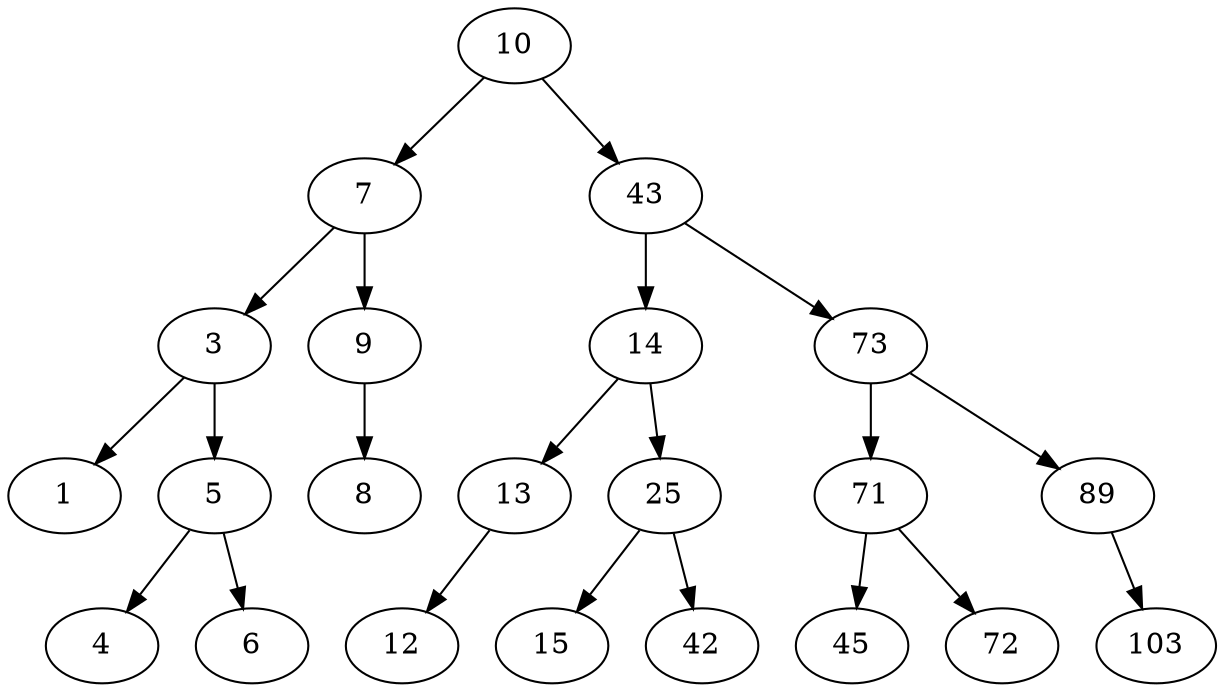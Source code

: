 digraph avl_tree {
10 -> 7;
10 -> 43;
7 -> 3;
7 -> 9;
3 -> 1;
3 -> 5;
1;
5 -> 4;
5 -> 6;
4;
6;
9 -> 8;
8;
43 -> 14;
43 -> 73;
14 -> 13;
14 -> 25;
13 -> 12;
12;
25 -> 15;
25 -> 42;
15;
42;
73 -> 71;
73 -> 89;
71 -> 45;
71 -> 72;
45;
72;
89 -> 103;
103;
}
